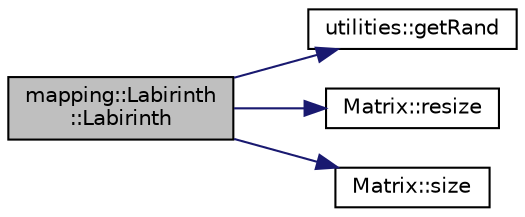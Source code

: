 digraph "mapping::Labirinth::Labirinth"
{
 // LATEX_PDF_SIZE
  edge [fontname="Helvetica",fontsize="10",labelfontname="Helvetica",labelfontsize="10"];
  node [fontname="Helvetica",fontsize="10",shape=record];
  rankdir="LR";
  Node1 [label="mapping::Labirinth\l::Labirinth",height=0.2,width=0.4,color="black", fillcolor="grey75", style="filled", fontcolor="black",tooltip="Construct a new Labirinth object."];
  Node1 -> Node2 [color="midnightblue",fontsize="10",style="solid",fontname="Helvetica"];
  Node2 [label="utilities::getRand",height=0.2,width=0.4,color="black", fillcolor="white", style="filled",URL="$namespaceutilities.html#a43319e9558b71aa55062c346fa91e3dc",tooltip=" "];
  Node1 -> Node3 [color="midnightblue",fontsize="10",style="solid",fontname="Helvetica"];
  Node3 [label="Matrix::resize",height=0.2,width=0.4,color="black", fillcolor="white", style="filled",URL="$classMatrix.html#adb9aa48f3cd88016419fc50393f86da8",tooltip=" "];
  Node1 -> Node4 [color="midnightblue",fontsize="10",style="solid",fontname="Helvetica"];
  Node4 [label="Matrix::size",height=0.2,width=0.4,color="black", fillcolor="white", style="filled",URL="$classMatrix.html#aa2f977ef6d0ef89a046e93d185d6e839",tooltip=" "];
}
